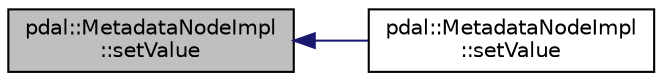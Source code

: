 digraph "pdal::MetadataNodeImpl::setValue"
{
  edge [fontname="Helvetica",fontsize="10",labelfontname="Helvetica",labelfontsize="10"];
  node [fontname="Helvetica",fontsize="10",shape=record];
  rankdir="LR";
  Node1 [label="pdal::MetadataNodeImpl\l::setValue",height=0.2,width=0.4,color="black", fillcolor="grey75", style="filled", fontcolor="black"];
  Node1 -> Node2 [dir="back",color="midnightblue",fontsize="10",style="solid",fontname="Helvetica"];
  Node2 [label="pdal::MetadataNodeImpl\l::setValue",height=0.2,width=0.4,color="black", fillcolor="white", style="filled",URL="$classpdal_1_1MetadataNodeImpl.html#a5331059c74e33ed3c6a2e0b6261408d9"];
}
